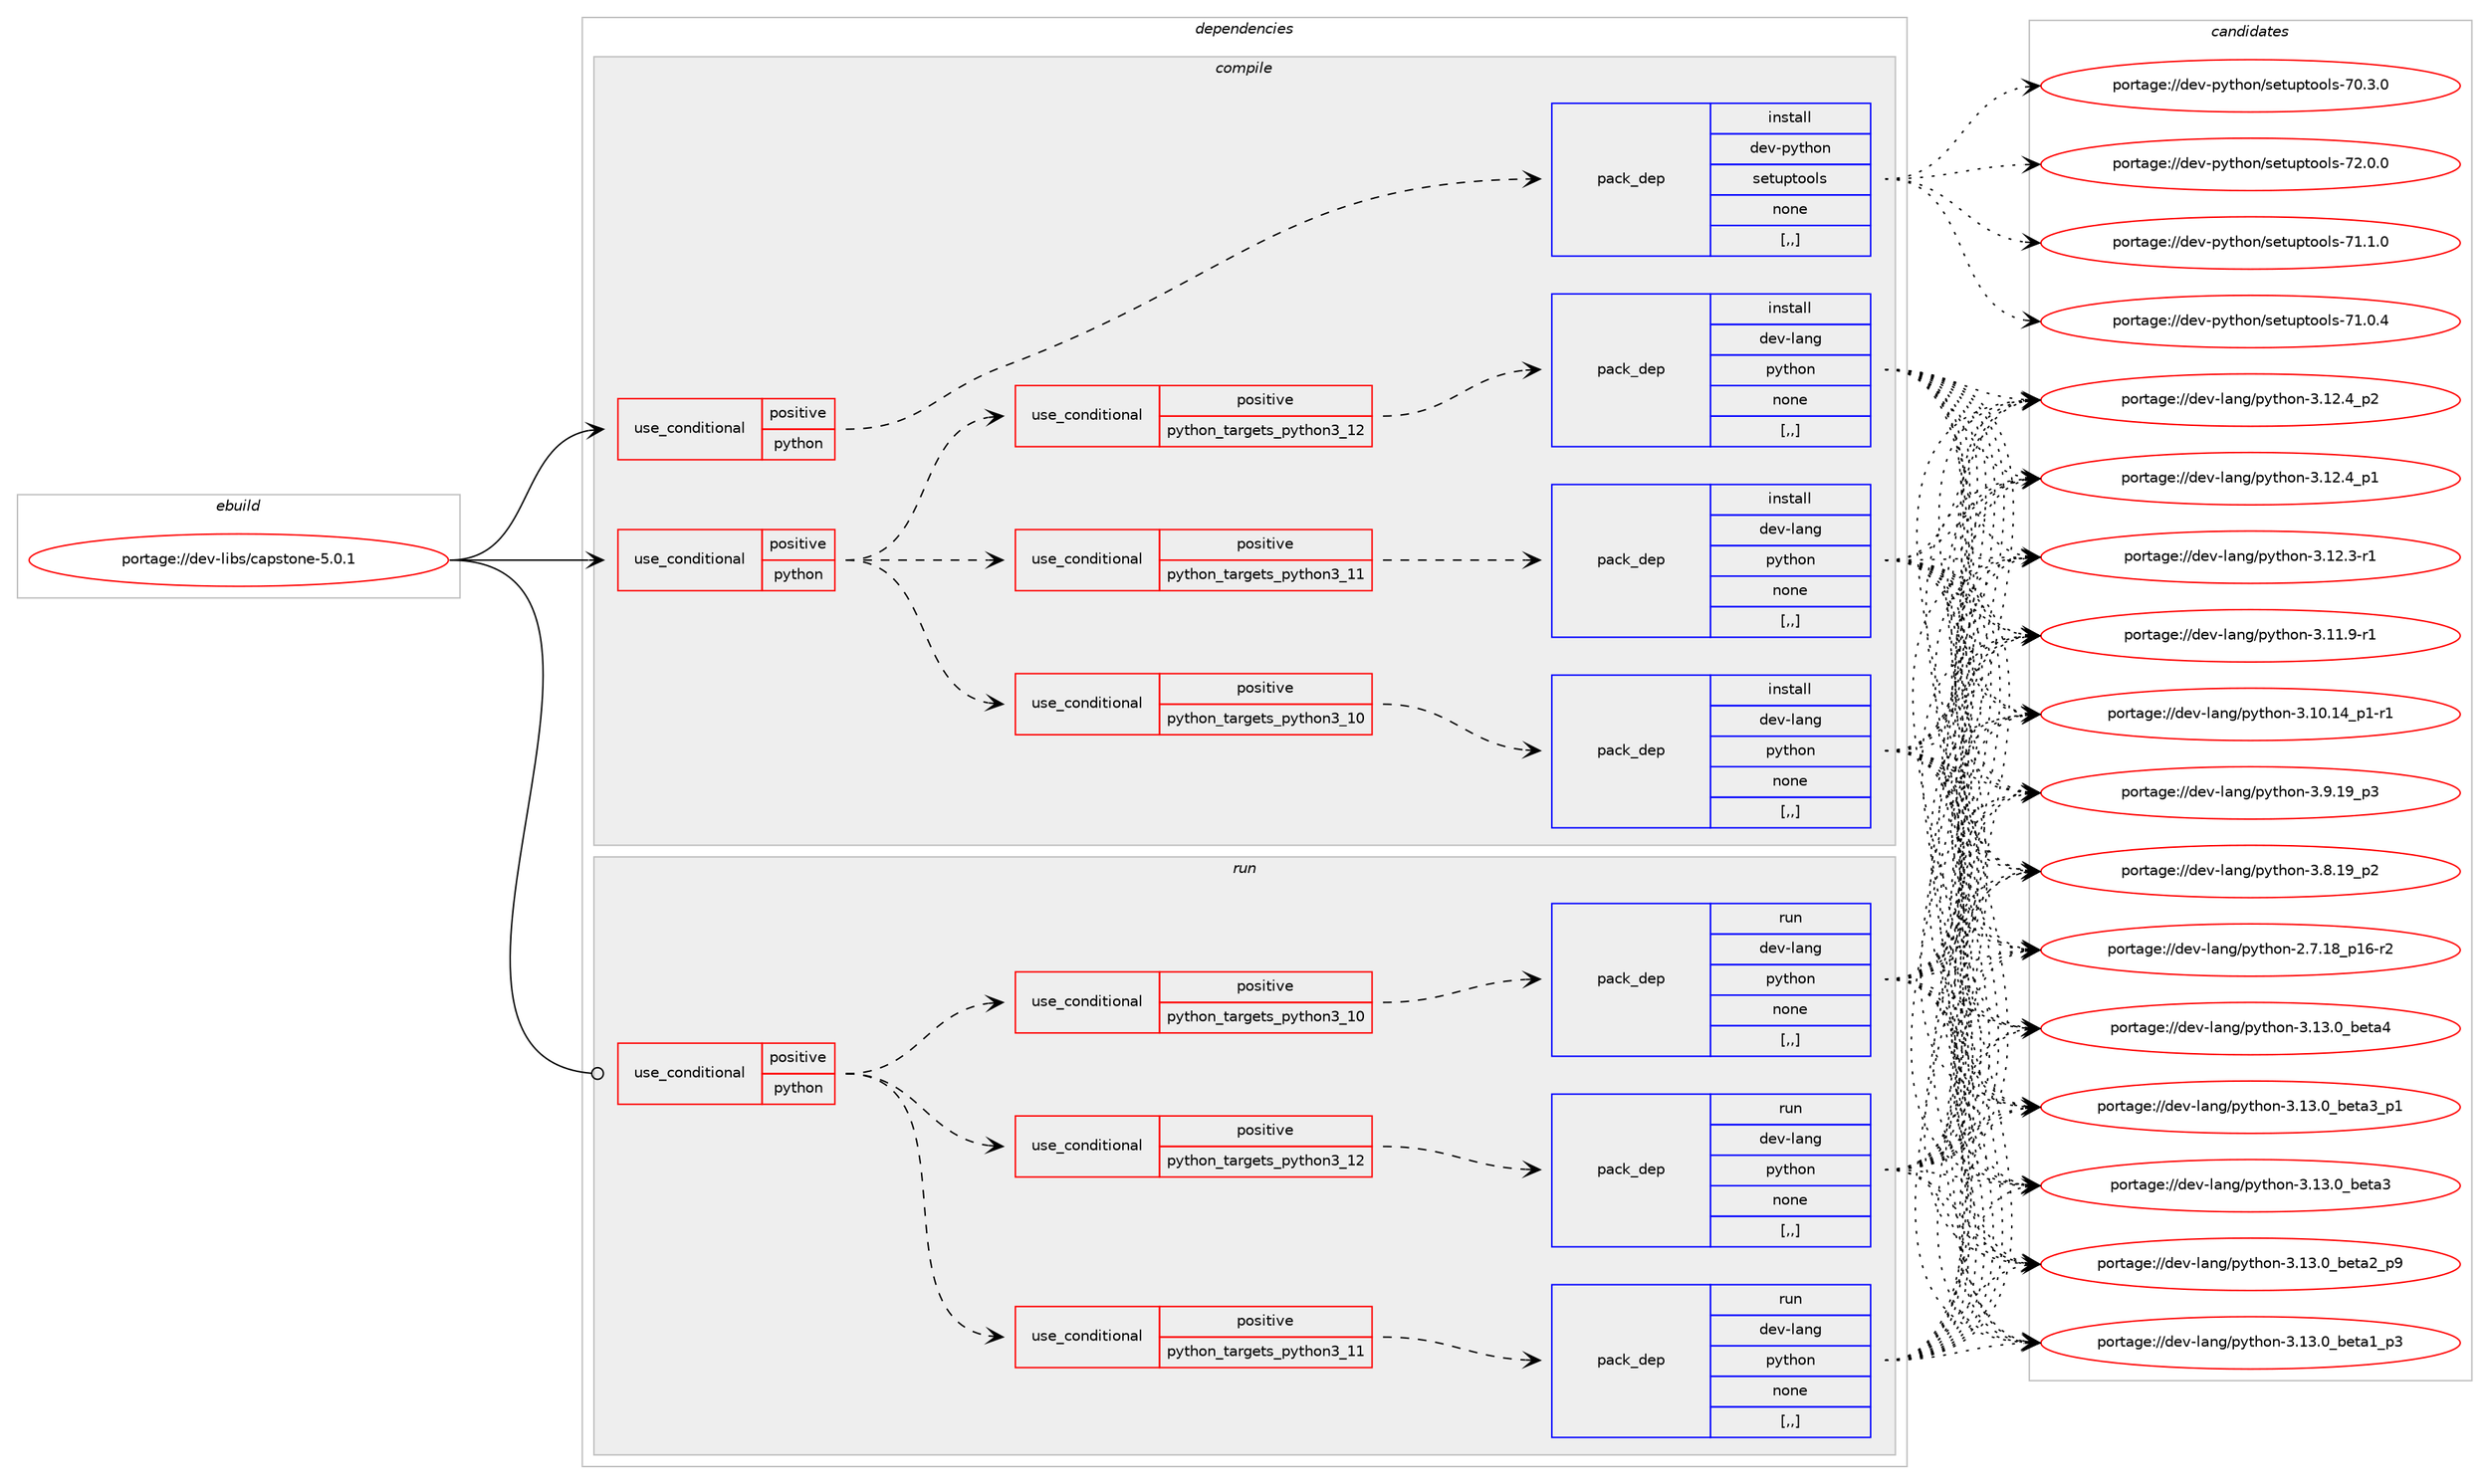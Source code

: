 digraph prolog {

# *************
# Graph options
# *************

newrank=true;
concentrate=true;
compound=true;
graph [rankdir=LR,fontname=Helvetica,fontsize=10,ranksep=1.5];#, ranksep=2.5, nodesep=0.2];
edge  [arrowhead=vee];
node  [fontname=Helvetica,fontsize=10];

# **********
# The ebuild
# **********

subgraph cluster_leftcol {
color=gray;
label=<<i>ebuild</i>>;
id [label="portage://dev-libs/capstone-5.0.1", color=red, width=4, href="../dev-libs/capstone-5.0.1.svg"];
}

# ****************
# The dependencies
# ****************

subgraph cluster_midcol {
color=gray;
label=<<i>dependencies</i>>;
subgraph cluster_compile {
fillcolor="#eeeeee";
style=filled;
label=<<i>compile</i>>;
subgraph cond26083 {
dependency107395 [label=<<TABLE BORDER="0" CELLBORDER="1" CELLSPACING="0" CELLPADDING="4"><TR><TD ROWSPAN="3" CELLPADDING="10">use_conditional</TD></TR><TR><TD>positive</TD></TR><TR><TD>python</TD></TR></TABLE>>, shape=none, color=red];
subgraph cond26084 {
dependency107396 [label=<<TABLE BORDER="0" CELLBORDER="1" CELLSPACING="0" CELLPADDING="4"><TR><TD ROWSPAN="3" CELLPADDING="10">use_conditional</TD></TR><TR><TD>positive</TD></TR><TR><TD>python_targets_python3_10</TD></TR></TABLE>>, shape=none, color=red];
subgraph pack80153 {
dependency107397 [label=<<TABLE BORDER="0" CELLBORDER="1" CELLSPACING="0" CELLPADDING="4" WIDTH="220"><TR><TD ROWSPAN="6" CELLPADDING="30">pack_dep</TD></TR><TR><TD WIDTH="110">install</TD></TR><TR><TD>dev-lang</TD></TR><TR><TD>python</TD></TR><TR><TD>none</TD></TR><TR><TD>[,,]</TD></TR></TABLE>>, shape=none, color=blue];
}
dependency107396:e -> dependency107397:w [weight=20,style="dashed",arrowhead="vee"];
}
dependency107395:e -> dependency107396:w [weight=20,style="dashed",arrowhead="vee"];
subgraph cond26085 {
dependency107398 [label=<<TABLE BORDER="0" CELLBORDER="1" CELLSPACING="0" CELLPADDING="4"><TR><TD ROWSPAN="3" CELLPADDING="10">use_conditional</TD></TR><TR><TD>positive</TD></TR><TR><TD>python_targets_python3_11</TD></TR></TABLE>>, shape=none, color=red];
subgraph pack80154 {
dependency107399 [label=<<TABLE BORDER="0" CELLBORDER="1" CELLSPACING="0" CELLPADDING="4" WIDTH="220"><TR><TD ROWSPAN="6" CELLPADDING="30">pack_dep</TD></TR><TR><TD WIDTH="110">install</TD></TR><TR><TD>dev-lang</TD></TR><TR><TD>python</TD></TR><TR><TD>none</TD></TR><TR><TD>[,,]</TD></TR></TABLE>>, shape=none, color=blue];
}
dependency107398:e -> dependency107399:w [weight=20,style="dashed",arrowhead="vee"];
}
dependency107395:e -> dependency107398:w [weight=20,style="dashed",arrowhead="vee"];
subgraph cond26086 {
dependency107400 [label=<<TABLE BORDER="0" CELLBORDER="1" CELLSPACING="0" CELLPADDING="4"><TR><TD ROWSPAN="3" CELLPADDING="10">use_conditional</TD></TR><TR><TD>positive</TD></TR><TR><TD>python_targets_python3_12</TD></TR></TABLE>>, shape=none, color=red];
subgraph pack80155 {
dependency107401 [label=<<TABLE BORDER="0" CELLBORDER="1" CELLSPACING="0" CELLPADDING="4" WIDTH="220"><TR><TD ROWSPAN="6" CELLPADDING="30">pack_dep</TD></TR><TR><TD WIDTH="110">install</TD></TR><TR><TD>dev-lang</TD></TR><TR><TD>python</TD></TR><TR><TD>none</TD></TR><TR><TD>[,,]</TD></TR></TABLE>>, shape=none, color=blue];
}
dependency107400:e -> dependency107401:w [weight=20,style="dashed",arrowhead="vee"];
}
dependency107395:e -> dependency107400:w [weight=20,style="dashed",arrowhead="vee"];
}
id:e -> dependency107395:w [weight=20,style="solid",arrowhead="vee"];
subgraph cond26087 {
dependency107402 [label=<<TABLE BORDER="0" CELLBORDER="1" CELLSPACING="0" CELLPADDING="4"><TR><TD ROWSPAN="3" CELLPADDING="10">use_conditional</TD></TR><TR><TD>positive</TD></TR><TR><TD>python</TD></TR></TABLE>>, shape=none, color=red];
subgraph pack80156 {
dependency107403 [label=<<TABLE BORDER="0" CELLBORDER="1" CELLSPACING="0" CELLPADDING="4" WIDTH="220"><TR><TD ROWSPAN="6" CELLPADDING="30">pack_dep</TD></TR><TR><TD WIDTH="110">install</TD></TR><TR><TD>dev-python</TD></TR><TR><TD>setuptools</TD></TR><TR><TD>none</TD></TR><TR><TD>[,,]</TD></TR></TABLE>>, shape=none, color=blue];
}
dependency107402:e -> dependency107403:w [weight=20,style="dashed",arrowhead="vee"];
}
id:e -> dependency107402:w [weight=20,style="solid",arrowhead="vee"];
}
subgraph cluster_compileandrun {
fillcolor="#eeeeee";
style=filled;
label=<<i>compile and run</i>>;
}
subgraph cluster_run {
fillcolor="#eeeeee";
style=filled;
label=<<i>run</i>>;
subgraph cond26088 {
dependency107404 [label=<<TABLE BORDER="0" CELLBORDER="1" CELLSPACING="0" CELLPADDING="4"><TR><TD ROWSPAN="3" CELLPADDING="10">use_conditional</TD></TR><TR><TD>positive</TD></TR><TR><TD>python</TD></TR></TABLE>>, shape=none, color=red];
subgraph cond26089 {
dependency107405 [label=<<TABLE BORDER="0" CELLBORDER="1" CELLSPACING="0" CELLPADDING="4"><TR><TD ROWSPAN="3" CELLPADDING="10">use_conditional</TD></TR><TR><TD>positive</TD></TR><TR><TD>python_targets_python3_10</TD></TR></TABLE>>, shape=none, color=red];
subgraph pack80157 {
dependency107406 [label=<<TABLE BORDER="0" CELLBORDER="1" CELLSPACING="0" CELLPADDING="4" WIDTH="220"><TR><TD ROWSPAN="6" CELLPADDING="30">pack_dep</TD></TR><TR><TD WIDTH="110">run</TD></TR><TR><TD>dev-lang</TD></TR><TR><TD>python</TD></TR><TR><TD>none</TD></TR><TR><TD>[,,]</TD></TR></TABLE>>, shape=none, color=blue];
}
dependency107405:e -> dependency107406:w [weight=20,style="dashed",arrowhead="vee"];
}
dependency107404:e -> dependency107405:w [weight=20,style="dashed",arrowhead="vee"];
subgraph cond26090 {
dependency107407 [label=<<TABLE BORDER="0" CELLBORDER="1" CELLSPACING="0" CELLPADDING="4"><TR><TD ROWSPAN="3" CELLPADDING="10">use_conditional</TD></TR><TR><TD>positive</TD></TR><TR><TD>python_targets_python3_11</TD></TR></TABLE>>, shape=none, color=red];
subgraph pack80158 {
dependency107408 [label=<<TABLE BORDER="0" CELLBORDER="1" CELLSPACING="0" CELLPADDING="4" WIDTH="220"><TR><TD ROWSPAN="6" CELLPADDING="30">pack_dep</TD></TR><TR><TD WIDTH="110">run</TD></TR><TR><TD>dev-lang</TD></TR><TR><TD>python</TD></TR><TR><TD>none</TD></TR><TR><TD>[,,]</TD></TR></TABLE>>, shape=none, color=blue];
}
dependency107407:e -> dependency107408:w [weight=20,style="dashed",arrowhead="vee"];
}
dependency107404:e -> dependency107407:w [weight=20,style="dashed",arrowhead="vee"];
subgraph cond26091 {
dependency107409 [label=<<TABLE BORDER="0" CELLBORDER="1" CELLSPACING="0" CELLPADDING="4"><TR><TD ROWSPAN="3" CELLPADDING="10">use_conditional</TD></TR><TR><TD>positive</TD></TR><TR><TD>python_targets_python3_12</TD></TR></TABLE>>, shape=none, color=red];
subgraph pack80159 {
dependency107410 [label=<<TABLE BORDER="0" CELLBORDER="1" CELLSPACING="0" CELLPADDING="4" WIDTH="220"><TR><TD ROWSPAN="6" CELLPADDING="30">pack_dep</TD></TR><TR><TD WIDTH="110">run</TD></TR><TR><TD>dev-lang</TD></TR><TR><TD>python</TD></TR><TR><TD>none</TD></TR><TR><TD>[,,]</TD></TR></TABLE>>, shape=none, color=blue];
}
dependency107409:e -> dependency107410:w [weight=20,style="dashed",arrowhead="vee"];
}
dependency107404:e -> dependency107409:w [weight=20,style="dashed",arrowhead="vee"];
}
id:e -> dependency107404:w [weight=20,style="solid",arrowhead="odot"];
}
}

# **************
# The candidates
# **************

subgraph cluster_choices {
rank=same;
color=gray;
label=<<i>candidates</i>>;

subgraph choice80153 {
color=black;
nodesep=1;
choice1001011184510897110103471121211161041111104551464951464895981011169752 [label="portage://dev-lang/python-3.13.0_beta4", color=red, width=4,href="../dev-lang/python-3.13.0_beta4.svg"];
choice10010111845108971101034711212111610411111045514649514648959810111697519511249 [label="portage://dev-lang/python-3.13.0_beta3_p1", color=red, width=4,href="../dev-lang/python-3.13.0_beta3_p1.svg"];
choice1001011184510897110103471121211161041111104551464951464895981011169751 [label="portage://dev-lang/python-3.13.0_beta3", color=red, width=4,href="../dev-lang/python-3.13.0_beta3.svg"];
choice10010111845108971101034711212111610411111045514649514648959810111697509511257 [label="portage://dev-lang/python-3.13.0_beta2_p9", color=red, width=4,href="../dev-lang/python-3.13.0_beta2_p9.svg"];
choice10010111845108971101034711212111610411111045514649514648959810111697499511251 [label="portage://dev-lang/python-3.13.0_beta1_p3", color=red, width=4,href="../dev-lang/python-3.13.0_beta1_p3.svg"];
choice100101118451089711010347112121116104111110455146495046529511250 [label="portage://dev-lang/python-3.12.4_p2", color=red, width=4,href="../dev-lang/python-3.12.4_p2.svg"];
choice100101118451089711010347112121116104111110455146495046529511249 [label="portage://dev-lang/python-3.12.4_p1", color=red, width=4,href="../dev-lang/python-3.12.4_p1.svg"];
choice100101118451089711010347112121116104111110455146495046514511449 [label="portage://dev-lang/python-3.12.3-r1", color=red, width=4,href="../dev-lang/python-3.12.3-r1.svg"];
choice100101118451089711010347112121116104111110455146494946574511449 [label="portage://dev-lang/python-3.11.9-r1", color=red, width=4,href="../dev-lang/python-3.11.9-r1.svg"];
choice100101118451089711010347112121116104111110455146494846495295112494511449 [label="portage://dev-lang/python-3.10.14_p1-r1", color=red, width=4,href="../dev-lang/python-3.10.14_p1-r1.svg"];
choice100101118451089711010347112121116104111110455146574649579511251 [label="portage://dev-lang/python-3.9.19_p3", color=red, width=4,href="../dev-lang/python-3.9.19_p3.svg"];
choice100101118451089711010347112121116104111110455146564649579511250 [label="portage://dev-lang/python-3.8.19_p2", color=red, width=4,href="../dev-lang/python-3.8.19_p2.svg"];
choice100101118451089711010347112121116104111110455046554649569511249544511450 [label="portage://dev-lang/python-2.7.18_p16-r2", color=red, width=4,href="../dev-lang/python-2.7.18_p16-r2.svg"];
dependency107397:e -> choice1001011184510897110103471121211161041111104551464951464895981011169752:w [style=dotted,weight="100"];
dependency107397:e -> choice10010111845108971101034711212111610411111045514649514648959810111697519511249:w [style=dotted,weight="100"];
dependency107397:e -> choice1001011184510897110103471121211161041111104551464951464895981011169751:w [style=dotted,weight="100"];
dependency107397:e -> choice10010111845108971101034711212111610411111045514649514648959810111697509511257:w [style=dotted,weight="100"];
dependency107397:e -> choice10010111845108971101034711212111610411111045514649514648959810111697499511251:w [style=dotted,weight="100"];
dependency107397:e -> choice100101118451089711010347112121116104111110455146495046529511250:w [style=dotted,weight="100"];
dependency107397:e -> choice100101118451089711010347112121116104111110455146495046529511249:w [style=dotted,weight="100"];
dependency107397:e -> choice100101118451089711010347112121116104111110455146495046514511449:w [style=dotted,weight="100"];
dependency107397:e -> choice100101118451089711010347112121116104111110455146494946574511449:w [style=dotted,weight="100"];
dependency107397:e -> choice100101118451089711010347112121116104111110455146494846495295112494511449:w [style=dotted,weight="100"];
dependency107397:e -> choice100101118451089711010347112121116104111110455146574649579511251:w [style=dotted,weight="100"];
dependency107397:e -> choice100101118451089711010347112121116104111110455146564649579511250:w [style=dotted,weight="100"];
dependency107397:e -> choice100101118451089711010347112121116104111110455046554649569511249544511450:w [style=dotted,weight="100"];
}
subgraph choice80154 {
color=black;
nodesep=1;
choice1001011184510897110103471121211161041111104551464951464895981011169752 [label="portage://dev-lang/python-3.13.0_beta4", color=red, width=4,href="../dev-lang/python-3.13.0_beta4.svg"];
choice10010111845108971101034711212111610411111045514649514648959810111697519511249 [label="portage://dev-lang/python-3.13.0_beta3_p1", color=red, width=4,href="../dev-lang/python-3.13.0_beta3_p1.svg"];
choice1001011184510897110103471121211161041111104551464951464895981011169751 [label="portage://dev-lang/python-3.13.0_beta3", color=red, width=4,href="../dev-lang/python-3.13.0_beta3.svg"];
choice10010111845108971101034711212111610411111045514649514648959810111697509511257 [label="portage://dev-lang/python-3.13.0_beta2_p9", color=red, width=4,href="../dev-lang/python-3.13.0_beta2_p9.svg"];
choice10010111845108971101034711212111610411111045514649514648959810111697499511251 [label="portage://dev-lang/python-3.13.0_beta1_p3", color=red, width=4,href="../dev-lang/python-3.13.0_beta1_p3.svg"];
choice100101118451089711010347112121116104111110455146495046529511250 [label="portage://dev-lang/python-3.12.4_p2", color=red, width=4,href="../dev-lang/python-3.12.4_p2.svg"];
choice100101118451089711010347112121116104111110455146495046529511249 [label="portage://dev-lang/python-3.12.4_p1", color=red, width=4,href="../dev-lang/python-3.12.4_p1.svg"];
choice100101118451089711010347112121116104111110455146495046514511449 [label="portage://dev-lang/python-3.12.3-r1", color=red, width=4,href="../dev-lang/python-3.12.3-r1.svg"];
choice100101118451089711010347112121116104111110455146494946574511449 [label="portage://dev-lang/python-3.11.9-r1", color=red, width=4,href="../dev-lang/python-3.11.9-r1.svg"];
choice100101118451089711010347112121116104111110455146494846495295112494511449 [label="portage://dev-lang/python-3.10.14_p1-r1", color=red, width=4,href="../dev-lang/python-3.10.14_p1-r1.svg"];
choice100101118451089711010347112121116104111110455146574649579511251 [label="portage://dev-lang/python-3.9.19_p3", color=red, width=4,href="../dev-lang/python-3.9.19_p3.svg"];
choice100101118451089711010347112121116104111110455146564649579511250 [label="portage://dev-lang/python-3.8.19_p2", color=red, width=4,href="../dev-lang/python-3.8.19_p2.svg"];
choice100101118451089711010347112121116104111110455046554649569511249544511450 [label="portage://dev-lang/python-2.7.18_p16-r2", color=red, width=4,href="../dev-lang/python-2.7.18_p16-r2.svg"];
dependency107399:e -> choice1001011184510897110103471121211161041111104551464951464895981011169752:w [style=dotted,weight="100"];
dependency107399:e -> choice10010111845108971101034711212111610411111045514649514648959810111697519511249:w [style=dotted,weight="100"];
dependency107399:e -> choice1001011184510897110103471121211161041111104551464951464895981011169751:w [style=dotted,weight="100"];
dependency107399:e -> choice10010111845108971101034711212111610411111045514649514648959810111697509511257:w [style=dotted,weight="100"];
dependency107399:e -> choice10010111845108971101034711212111610411111045514649514648959810111697499511251:w [style=dotted,weight="100"];
dependency107399:e -> choice100101118451089711010347112121116104111110455146495046529511250:w [style=dotted,weight="100"];
dependency107399:e -> choice100101118451089711010347112121116104111110455146495046529511249:w [style=dotted,weight="100"];
dependency107399:e -> choice100101118451089711010347112121116104111110455146495046514511449:w [style=dotted,weight="100"];
dependency107399:e -> choice100101118451089711010347112121116104111110455146494946574511449:w [style=dotted,weight="100"];
dependency107399:e -> choice100101118451089711010347112121116104111110455146494846495295112494511449:w [style=dotted,weight="100"];
dependency107399:e -> choice100101118451089711010347112121116104111110455146574649579511251:w [style=dotted,weight="100"];
dependency107399:e -> choice100101118451089711010347112121116104111110455146564649579511250:w [style=dotted,weight="100"];
dependency107399:e -> choice100101118451089711010347112121116104111110455046554649569511249544511450:w [style=dotted,weight="100"];
}
subgraph choice80155 {
color=black;
nodesep=1;
choice1001011184510897110103471121211161041111104551464951464895981011169752 [label="portage://dev-lang/python-3.13.0_beta4", color=red, width=4,href="../dev-lang/python-3.13.0_beta4.svg"];
choice10010111845108971101034711212111610411111045514649514648959810111697519511249 [label="portage://dev-lang/python-3.13.0_beta3_p1", color=red, width=4,href="../dev-lang/python-3.13.0_beta3_p1.svg"];
choice1001011184510897110103471121211161041111104551464951464895981011169751 [label="portage://dev-lang/python-3.13.0_beta3", color=red, width=4,href="../dev-lang/python-3.13.0_beta3.svg"];
choice10010111845108971101034711212111610411111045514649514648959810111697509511257 [label="portage://dev-lang/python-3.13.0_beta2_p9", color=red, width=4,href="../dev-lang/python-3.13.0_beta2_p9.svg"];
choice10010111845108971101034711212111610411111045514649514648959810111697499511251 [label="portage://dev-lang/python-3.13.0_beta1_p3", color=red, width=4,href="../dev-lang/python-3.13.0_beta1_p3.svg"];
choice100101118451089711010347112121116104111110455146495046529511250 [label="portage://dev-lang/python-3.12.4_p2", color=red, width=4,href="../dev-lang/python-3.12.4_p2.svg"];
choice100101118451089711010347112121116104111110455146495046529511249 [label="portage://dev-lang/python-3.12.4_p1", color=red, width=4,href="../dev-lang/python-3.12.4_p1.svg"];
choice100101118451089711010347112121116104111110455146495046514511449 [label="portage://dev-lang/python-3.12.3-r1", color=red, width=4,href="../dev-lang/python-3.12.3-r1.svg"];
choice100101118451089711010347112121116104111110455146494946574511449 [label="portage://dev-lang/python-3.11.9-r1", color=red, width=4,href="../dev-lang/python-3.11.9-r1.svg"];
choice100101118451089711010347112121116104111110455146494846495295112494511449 [label="portage://dev-lang/python-3.10.14_p1-r1", color=red, width=4,href="../dev-lang/python-3.10.14_p1-r1.svg"];
choice100101118451089711010347112121116104111110455146574649579511251 [label="portage://dev-lang/python-3.9.19_p3", color=red, width=4,href="../dev-lang/python-3.9.19_p3.svg"];
choice100101118451089711010347112121116104111110455146564649579511250 [label="portage://dev-lang/python-3.8.19_p2", color=red, width=4,href="../dev-lang/python-3.8.19_p2.svg"];
choice100101118451089711010347112121116104111110455046554649569511249544511450 [label="portage://dev-lang/python-2.7.18_p16-r2", color=red, width=4,href="../dev-lang/python-2.7.18_p16-r2.svg"];
dependency107401:e -> choice1001011184510897110103471121211161041111104551464951464895981011169752:w [style=dotted,weight="100"];
dependency107401:e -> choice10010111845108971101034711212111610411111045514649514648959810111697519511249:w [style=dotted,weight="100"];
dependency107401:e -> choice1001011184510897110103471121211161041111104551464951464895981011169751:w [style=dotted,weight="100"];
dependency107401:e -> choice10010111845108971101034711212111610411111045514649514648959810111697509511257:w [style=dotted,weight="100"];
dependency107401:e -> choice10010111845108971101034711212111610411111045514649514648959810111697499511251:w [style=dotted,weight="100"];
dependency107401:e -> choice100101118451089711010347112121116104111110455146495046529511250:w [style=dotted,weight="100"];
dependency107401:e -> choice100101118451089711010347112121116104111110455146495046529511249:w [style=dotted,weight="100"];
dependency107401:e -> choice100101118451089711010347112121116104111110455146495046514511449:w [style=dotted,weight="100"];
dependency107401:e -> choice100101118451089711010347112121116104111110455146494946574511449:w [style=dotted,weight="100"];
dependency107401:e -> choice100101118451089711010347112121116104111110455146494846495295112494511449:w [style=dotted,weight="100"];
dependency107401:e -> choice100101118451089711010347112121116104111110455146574649579511251:w [style=dotted,weight="100"];
dependency107401:e -> choice100101118451089711010347112121116104111110455146564649579511250:w [style=dotted,weight="100"];
dependency107401:e -> choice100101118451089711010347112121116104111110455046554649569511249544511450:w [style=dotted,weight="100"];
}
subgraph choice80156 {
color=black;
nodesep=1;
choice100101118451121211161041111104711510111611711211611111110811545555046484648 [label="portage://dev-python/setuptools-72.0.0", color=red, width=4,href="../dev-python/setuptools-72.0.0.svg"];
choice100101118451121211161041111104711510111611711211611111110811545554946494648 [label="portage://dev-python/setuptools-71.1.0", color=red, width=4,href="../dev-python/setuptools-71.1.0.svg"];
choice100101118451121211161041111104711510111611711211611111110811545554946484652 [label="portage://dev-python/setuptools-71.0.4", color=red, width=4,href="../dev-python/setuptools-71.0.4.svg"];
choice100101118451121211161041111104711510111611711211611111110811545554846514648 [label="portage://dev-python/setuptools-70.3.0", color=red, width=4,href="../dev-python/setuptools-70.3.0.svg"];
dependency107403:e -> choice100101118451121211161041111104711510111611711211611111110811545555046484648:w [style=dotted,weight="100"];
dependency107403:e -> choice100101118451121211161041111104711510111611711211611111110811545554946494648:w [style=dotted,weight="100"];
dependency107403:e -> choice100101118451121211161041111104711510111611711211611111110811545554946484652:w [style=dotted,weight="100"];
dependency107403:e -> choice100101118451121211161041111104711510111611711211611111110811545554846514648:w [style=dotted,weight="100"];
}
subgraph choice80157 {
color=black;
nodesep=1;
choice1001011184510897110103471121211161041111104551464951464895981011169752 [label="portage://dev-lang/python-3.13.0_beta4", color=red, width=4,href="../dev-lang/python-3.13.0_beta4.svg"];
choice10010111845108971101034711212111610411111045514649514648959810111697519511249 [label="portage://dev-lang/python-3.13.0_beta3_p1", color=red, width=4,href="../dev-lang/python-3.13.0_beta3_p1.svg"];
choice1001011184510897110103471121211161041111104551464951464895981011169751 [label="portage://dev-lang/python-3.13.0_beta3", color=red, width=4,href="../dev-lang/python-3.13.0_beta3.svg"];
choice10010111845108971101034711212111610411111045514649514648959810111697509511257 [label="portage://dev-lang/python-3.13.0_beta2_p9", color=red, width=4,href="../dev-lang/python-3.13.0_beta2_p9.svg"];
choice10010111845108971101034711212111610411111045514649514648959810111697499511251 [label="portage://dev-lang/python-3.13.0_beta1_p3", color=red, width=4,href="../dev-lang/python-3.13.0_beta1_p3.svg"];
choice100101118451089711010347112121116104111110455146495046529511250 [label="portage://dev-lang/python-3.12.4_p2", color=red, width=4,href="../dev-lang/python-3.12.4_p2.svg"];
choice100101118451089711010347112121116104111110455146495046529511249 [label="portage://dev-lang/python-3.12.4_p1", color=red, width=4,href="../dev-lang/python-3.12.4_p1.svg"];
choice100101118451089711010347112121116104111110455146495046514511449 [label="portage://dev-lang/python-3.12.3-r1", color=red, width=4,href="../dev-lang/python-3.12.3-r1.svg"];
choice100101118451089711010347112121116104111110455146494946574511449 [label="portage://dev-lang/python-3.11.9-r1", color=red, width=4,href="../dev-lang/python-3.11.9-r1.svg"];
choice100101118451089711010347112121116104111110455146494846495295112494511449 [label="portage://dev-lang/python-3.10.14_p1-r1", color=red, width=4,href="../dev-lang/python-3.10.14_p1-r1.svg"];
choice100101118451089711010347112121116104111110455146574649579511251 [label="portage://dev-lang/python-3.9.19_p3", color=red, width=4,href="../dev-lang/python-3.9.19_p3.svg"];
choice100101118451089711010347112121116104111110455146564649579511250 [label="portage://dev-lang/python-3.8.19_p2", color=red, width=4,href="../dev-lang/python-3.8.19_p2.svg"];
choice100101118451089711010347112121116104111110455046554649569511249544511450 [label="portage://dev-lang/python-2.7.18_p16-r2", color=red, width=4,href="../dev-lang/python-2.7.18_p16-r2.svg"];
dependency107406:e -> choice1001011184510897110103471121211161041111104551464951464895981011169752:w [style=dotted,weight="100"];
dependency107406:e -> choice10010111845108971101034711212111610411111045514649514648959810111697519511249:w [style=dotted,weight="100"];
dependency107406:e -> choice1001011184510897110103471121211161041111104551464951464895981011169751:w [style=dotted,weight="100"];
dependency107406:e -> choice10010111845108971101034711212111610411111045514649514648959810111697509511257:w [style=dotted,weight="100"];
dependency107406:e -> choice10010111845108971101034711212111610411111045514649514648959810111697499511251:w [style=dotted,weight="100"];
dependency107406:e -> choice100101118451089711010347112121116104111110455146495046529511250:w [style=dotted,weight="100"];
dependency107406:e -> choice100101118451089711010347112121116104111110455146495046529511249:w [style=dotted,weight="100"];
dependency107406:e -> choice100101118451089711010347112121116104111110455146495046514511449:w [style=dotted,weight="100"];
dependency107406:e -> choice100101118451089711010347112121116104111110455146494946574511449:w [style=dotted,weight="100"];
dependency107406:e -> choice100101118451089711010347112121116104111110455146494846495295112494511449:w [style=dotted,weight="100"];
dependency107406:e -> choice100101118451089711010347112121116104111110455146574649579511251:w [style=dotted,weight="100"];
dependency107406:e -> choice100101118451089711010347112121116104111110455146564649579511250:w [style=dotted,weight="100"];
dependency107406:e -> choice100101118451089711010347112121116104111110455046554649569511249544511450:w [style=dotted,weight="100"];
}
subgraph choice80158 {
color=black;
nodesep=1;
choice1001011184510897110103471121211161041111104551464951464895981011169752 [label="portage://dev-lang/python-3.13.0_beta4", color=red, width=4,href="../dev-lang/python-3.13.0_beta4.svg"];
choice10010111845108971101034711212111610411111045514649514648959810111697519511249 [label="portage://dev-lang/python-3.13.0_beta3_p1", color=red, width=4,href="../dev-lang/python-3.13.0_beta3_p1.svg"];
choice1001011184510897110103471121211161041111104551464951464895981011169751 [label="portage://dev-lang/python-3.13.0_beta3", color=red, width=4,href="../dev-lang/python-3.13.0_beta3.svg"];
choice10010111845108971101034711212111610411111045514649514648959810111697509511257 [label="portage://dev-lang/python-3.13.0_beta2_p9", color=red, width=4,href="../dev-lang/python-3.13.0_beta2_p9.svg"];
choice10010111845108971101034711212111610411111045514649514648959810111697499511251 [label="portage://dev-lang/python-3.13.0_beta1_p3", color=red, width=4,href="../dev-lang/python-3.13.0_beta1_p3.svg"];
choice100101118451089711010347112121116104111110455146495046529511250 [label="portage://dev-lang/python-3.12.4_p2", color=red, width=4,href="../dev-lang/python-3.12.4_p2.svg"];
choice100101118451089711010347112121116104111110455146495046529511249 [label="portage://dev-lang/python-3.12.4_p1", color=red, width=4,href="../dev-lang/python-3.12.4_p1.svg"];
choice100101118451089711010347112121116104111110455146495046514511449 [label="portage://dev-lang/python-3.12.3-r1", color=red, width=4,href="../dev-lang/python-3.12.3-r1.svg"];
choice100101118451089711010347112121116104111110455146494946574511449 [label="portage://dev-lang/python-3.11.9-r1", color=red, width=4,href="../dev-lang/python-3.11.9-r1.svg"];
choice100101118451089711010347112121116104111110455146494846495295112494511449 [label="portage://dev-lang/python-3.10.14_p1-r1", color=red, width=4,href="../dev-lang/python-3.10.14_p1-r1.svg"];
choice100101118451089711010347112121116104111110455146574649579511251 [label="portage://dev-lang/python-3.9.19_p3", color=red, width=4,href="../dev-lang/python-3.9.19_p3.svg"];
choice100101118451089711010347112121116104111110455146564649579511250 [label="portage://dev-lang/python-3.8.19_p2", color=red, width=4,href="../dev-lang/python-3.8.19_p2.svg"];
choice100101118451089711010347112121116104111110455046554649569511249544511450 [label="portage://dev-lang/python-2.7.18_p16-r2", color=red, width=4,href="../dev-lang/python-2.7.18_p16-r2.svg"];
dependency107408:e -> choice1001011184510897110103471121211161041111104551464951464895981011169752:w [style=dotted,weight="100"];
dependency107408:e -> choice10010111845108971101034711212111610411111045514649514648959810111697519511249:w [style=dotted,weight="100"];
dependency107408:e -> choice1001011184510897110103471121211161041111104551464951464895981011169751:w [style=dotted,weight="100"];
dependency107408:e -> choice10010111845108971101034711212111610411111045514649514648959810111697509511257:w [style=dotted,weight="100"];
dependency107408:e -> choice10010111845108971101034711212111610411111045514649514648959810111697499511251:w [style=dotted,weight="100"];
dependency107408:e -> choice100101118451089711010347112121116104111110455146495046529511250:w [style=dotted,weight="100"];
dependency107408:e -> choice100101118451089711010347112121116104111110455146495046529511249:w [style=dotted,weight="100"];
dependency107408:e -> choice100101118451089711010347112121116104111110455146495046514511449:w [style=dotted,weight="100"];
dependency107408:e -> choice100101118451089711010347112121116104111110455146494946574511449:w [style=dotted,weight="100"];
dependency107408:e -> choice100101118451089711010347112121116104111110455146494846495295112494511449:w [style=dotted,weight="100"];
dependency107408:e -> choice100101118451089711010347112121116104111110455146574649579511251:w [style=dotted,weight="100"];
dependency107408:e -> choice100101118451089711010347112121116104111110455146564649579511250:w [style=dotted,weight="100"];
dependency107408:e -> choice100101118451089711010347112121116104111110455046554649569511249544511450:w [style=dotted,weight="100"];
}
subgraph choice80159 {
color=black;
nodesep=1;
choice1001011184510897110103471121211161041111104551464951464895981011169752 [label="portage://dev-lang/python-3.13.0_beta4", color=red, width=4,href="../dev-lang/python-3.13.0_beta4.svg"];
choice10010111845108971101034711212111610411111045514649514648959810111697519511249 [label="portage://dev-lang/python-3.13.0_beta3_p1", color=red, width=4,href="../dev-lang/python-3.13.0_beta3_p1.svg"];
choice1001011184510897110103471121211161041111104551464951464895981011169751 [label="portage://dev-lang/python-3.13.0_beta3", color=red, width=4,href="../dev-lang/python-3.13.0_beta3.svg"];
choice10010111845108971101034711212111610411111045514649514648959810111697509511257 [label="portage://dev-lang/python-3.13.0_beta2_p9", color=red, width=4,href="../dev-lang/python-3.13.0_beta2_p9.svg"];
choice10010111845108971101034711212111610411111045514649514648959810111697499511251 [label="portage://dev-lang/python-3.13.0_beta1_p3", color=red, width=4,href="../dev-lang/python-3.13.0_beta1_p3.svg"];
choice100101118451089711010347112121116104111110455146495046529511250 [label="portage://dev-lang/python-3.12.4_p2", color=red, width=4,href="../dev-lang/python-3.12.4_p2.svg"];
choice100101118451089711010347112121116104111110455146495046529511249 [label="portage://dev-lang/python-3.12.4_p1", color=red, width=4,href="../dev-lang/python-3.12.4_p1.svg"];
choice100101118451089711010347112121116104111110455146495046514511449 [label="portage://dev-lang/python-3.12.3-r1", color=red, width=4,href="../dev-lang/python-3.12.3-r1.svg"];
choice100101118451089711010347112121116104111110455146494946574511449 [label="portage://dev-lang/python-3.11.9-r1", color=red, width=4,href="../dev-lang/python-3.11.9-r1.svg"];
choice100101118451089711010347112121116104111110455146494846495295112494511449 [label="portage://dev-lang/python-3.10.14_p1-r1", color=red, width=4,href="../dev-lang/python-3.10.14_p1-r1.svg"];
choice100101118451089711010347112121116104111110455146574649579511251 [label="portage://dev-lang/python-3.9.19_p3", color=red, width=4,href="../dev-lang/python-3.9.19_p3.svg"];
choice100101118451089711010347112121116104111110455146564649579511250 [label="portage://dev-lang/python-3.8.19_p2", color=red, width=4,href="../dev-lang/python-3.8.19_p2.svg"];
choice100101118451089711010347112121116104111110455046554649569511249544511450 [label="portage://dev-lang/python-2.7.18_p16-r2", color=red, width=4,href="../dev-lang/python-2.7.18_p16-r2.svg"];
dependency107410:e -> choice1001011184510897110103471121211161041111104551464951464895981011169752:w [style=dotted,weight="100"];
dependency107410:e -> choice10010111845108971101034711212111610411111045514649514648959810111697519511249:w [style=dotted,weight="100"];
dependency107410:e -> choice1001011184510897110103471121211161041111104551464951464895981011169751:w [style=dotted,weight="100"];
dependency107410:e -> choice10010111845108971101034711212111610411111045514649514648959810111697509511257:w [style=dotted,weight="100"];
dependency107410:e -> choice10010111845108971101034711212111610411111045514649514648959810111697499511251:w [style=dotted,weight="100"];
dependency107410:e -> choice100101118451089711010347112121116104111110455146495046529511250:w [style=dotted,weight="100"];
dependency107410:e -> choice100101118451089711010347112121116104111110455146495046529511249:w [style=dotted,weight="100"];
dependency107410:e -> choice100101118451089711010347112121116104111110455146495046514511449:w [style=dotted,weight="100"];
dependency107410:e -> choice100101118451089711010347112121116104111110455146494946574511449:w [style=dotted,weight="100"];
dependency107410:e -> choice100101118451089711010347112121116104111110455146494846495295112494511449:w [style=dotted,weight="100"];
dependency107410:e -> choice100101118451089711010347112121116104111110455146574649579511251:w [style=dotted,weight="100"];
dependency107410:e -> choice100101118451089711010347112121116104111110455146564649579511250:w [style=dotted,weight="100"];
dependency107410:e -> choice100101118451089711010347112121116104111110455046554649569511249544511450:w [style=dotted,weight="100"];
}
}

}
